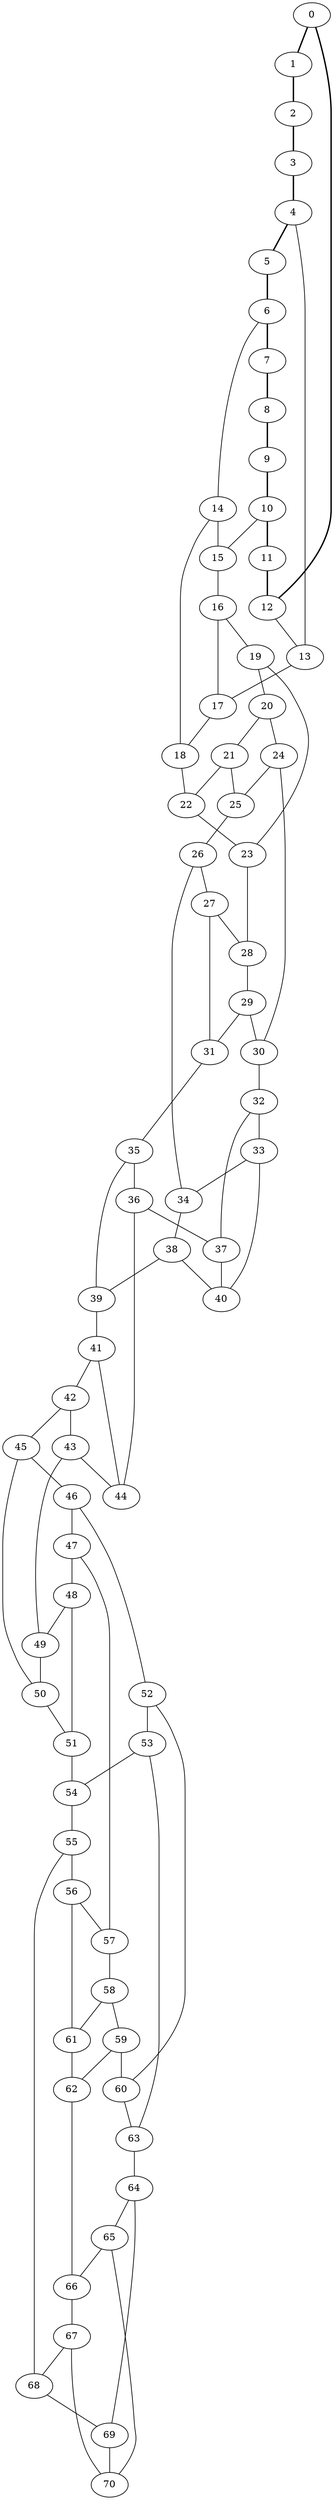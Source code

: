 graph G {
0 [ pos = " 41.00,0.00!" ];
0 -- 1[style=bold];
0 -- 12[style=bold];
1 [ pos = " 36.30,19.05!" ];
1 -- 2[style=bold];
2 [ pos = " 23.29,33.74!" ];
2 -- 3[style=bold];
3 [ pos = " 4.94,40.70!" ];
3 -- 4[style=bold];
4 [ pos = " -14.54,38.34!" ];
4 -- 5[style=bold];
4 -- 13;
5 [ pos = " -30.69,27.19!" ];
5 -- 6[style=bold];
6 [ pos = " -39.81,9.81!" ];
6 -- 7[style=bold];
6 -- 14;
7 [ pos = " -39.81,-9.81!" ];
7 -- 8[style=bold];
8 [ pos = " -30.69,-27.19!" ];
8 -- 9[style=bold];
9 [ pos = " -14.54,-38.34!" ];
9 -- 10[style=bold];
10 [ pos = " 4.94,-40.70!" ];
10 -- 11[style=bold];
10 -- 15;
11 [ pos = " 23.29,-33.74!" ];
11 -- 12[style=bold];
12 [ pos = " 36.30,-19.05!" ];
12 -- 13;
13 -- 17;
14 -- 15;
14 -- 18;
15 -- 16;
16 -- 17;
16 -- 19;
17 -- 18;
18 -- 22;
19 -- 20;
19 -- 23;
20 -- 21;
20 -- 24;
21 -- 22;
21 -- 25;
22 -- 23;
23 -- 28;
24 -- 25;
24 -- 30;
25 -- 26;
26 -- 27;
26 -- 34;
27 -- 28;
27 -- 31;
28 -- 29;
29 -- 30;
29 -- 31;
30 -- 32;
31 -- 35;
32 -- 33;
32 -- 37;
33 -- 34;
33 -- 40;
34 -- 38;
35 -- 36;
35 -- 39;
36 -- 37;
36 -- 44;
37 -- 40;
38 -- 39;
38 -- 40;
39 -- 41;
41 -- 42;
41 -- 44;
42 -- 43;
42 -- 45;
43 -- 44;
43 -- 49;
45 -- 46;
45 -- 50;
46 -- 47;
46 -- 52;
47 -- 48;
47 -- 57;
48 -- 49;
48 -- 51;
49 -- 50;
50 -- 51;
51 -- 54;
52 -- 53;
52 -- 60;
53 -- 54;
53 -- 63;
54 -- 55;
55 -- 56;
55 -- 68;
56 -- 57;
56 -- 61;
57 -- 58;
58 -- 59;
58 -- 61;
59 -- 60;
59 -- 62;
60 -- 63;
61 -- 62;
62 -- 66;
63 -- 64;
64 -- 65;
64 -- 69;
65 -- 66;
65 -- 70;
66 -- 67;
67 -- 68;
67 -- 70;
68 -- 69;
69 -- 70;
}
